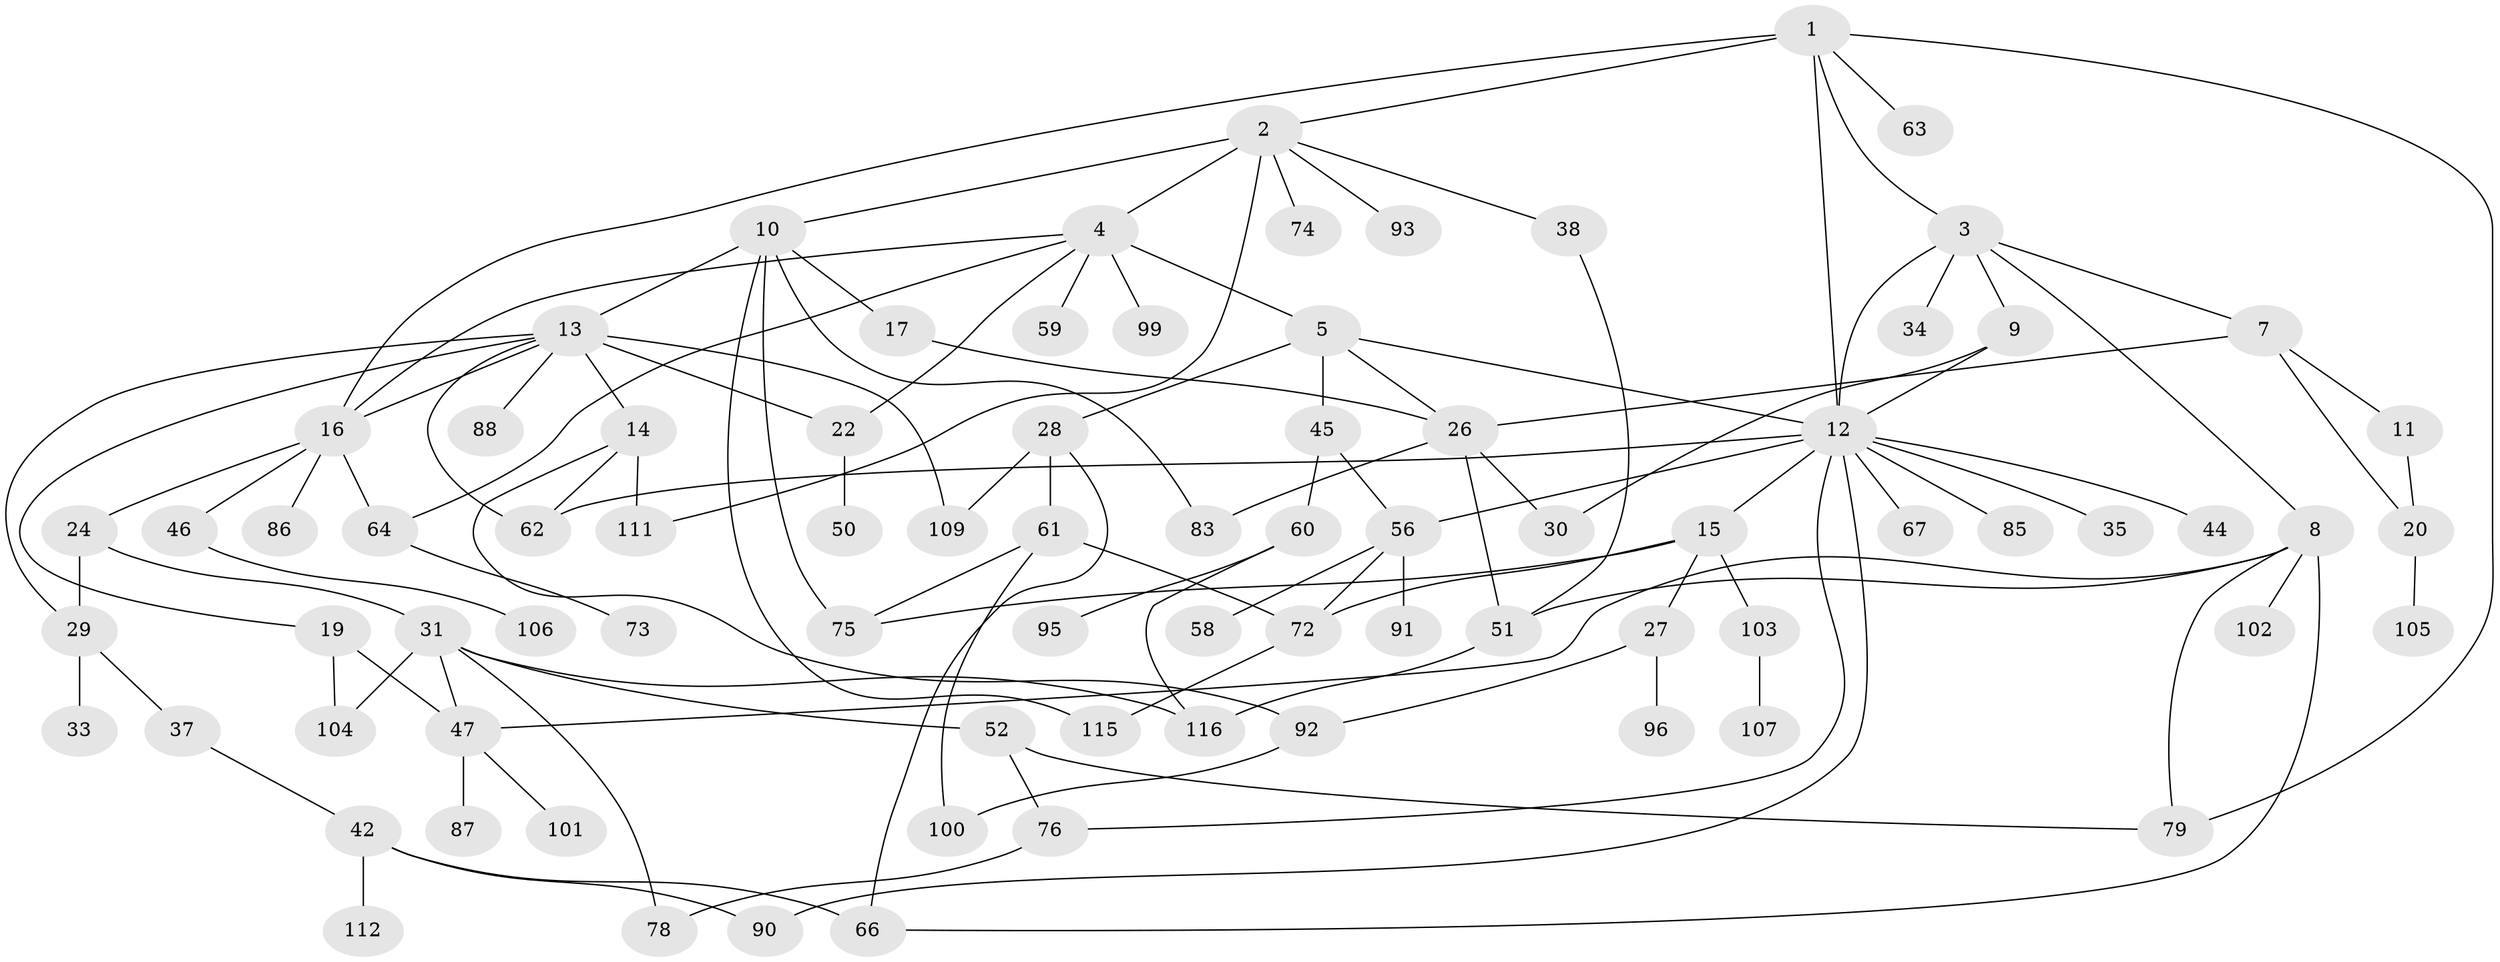 // original degree distribution, {5: 0.05982905982905983, 8: 0.02564102564102564, 6: 0.05128205128205128, 2: 0.26495726495726496, 4: 0.07692307692307693, 3: 0.27350427350427353, 1: 0.24786324786324787}
// Generated by graph-tools (version 1.1) at 2025/10/02/27/25 16:10:53]
// undirected, 81 vertices, 119 edges
graph export_dot {
graph [start="1"]
  node [color=gray90,style=filled];
  1 [super="+53"];
  2 [super="+57"];
  3;
  4 [super="+65"];
  5 [super="+6"];
  7 [super="+54"];
  8 [super="+21"];
  9 [super="+97"];
  10 [super="+82"];
  11 [super="+32"];
  12 [super="+23"];
  13 [super="+18"];
  14 [super="+55"];
  15 [super="+94"];
  16 [super="+25"];
  17;
  19;
  20;
  22 [super="+48"];
  24;
  26 [super="+43"];
  27 [super="+39"];
  28 [super="+41"];
  29;
  30;
  31 [super="+40"];
  33;
  34 [super="+36"];
  35;
  37;
  38 [super="+69"];
  42 [super="+98"];
  44;
  45 [super="+49"];
  46;
  47 [super="+71"];
  50 [super="+89"];
  51 [super="+117"];
  52 [super="+81"];
  56 [super="+70"];
  58;
  59;
  60;
  61 [super="+68"];
  62 [super="+84"];
  63;
  64;
  66;
  67 [super="+77"];
  72;
  73;
  74;
  75 [super="+80"];
  76;
  78;
  79 [super="+110"];
  83;
  85;
  86 [super="+108"];
  87;
  88 [super="+114"];
  90;
  91;
  92;
  93;
  95;
  96;
  99;
  100;
  101;
  102;
  103;
  104 [super="+113"];
  105;
  106;
  107;
  109;
  111;
  112;
  115;
  116;
  1 -- 2;
  1 -- 3;
  1 -- 63;
  1 -- 12;
  1 -- 16;
  1 -- 79;
  2 -- 4 [weight=2];
  2 -- 10;
  2 -- 38;
  2 -- 74;
  2 -- 93;
  2 -- 111;
  3 -- 7;
  3 -- 8;
  3 -- 9;
  3 -- 34;
  3 -- 12;
  4 -- 5;
  4 -- 59;
  4 -- 22;
  4 -- 16;
  4 -- 99;
  4 -- 64;
  5 -- 28;
  5 -- 12;
  5 -- 45;
  5 -- 26;
  7 -- 11;
  7 -- 20;
  7 -- 26;
  8 -- 102;
  8 -- 79;
  8 -- 47;
  8 -- 66;
  8 -- 51;
  9 -- 12;
  9 -- 30;
  10 -- 13 [weight=2];
  10 -- 17;
  10 -- 83;
  10 -- 115;
  10 -- 75;
  11 -- 20;
  12 -- 15;
  12 -- 35;
  12 -- 62;
  12 -- 85;
  12 -- 67 [weight=2];
  12 -- 44;
  12 -- 76;
  12 -- 56;
  12 -- 90;
  13 -- 14;
  13 -- 16;
  13 -- 19;
  13 -- 88;
  13 -- 29;
  13 -- 109;
  13 -- 22;
  13 -- 62;
  14 -- 92;
  14 -- 111;
  14 -- 62;
  15 -- 27;
  15 -- 75 [weight=2];
  15 -- 72;
  15 -- 103;
  16 -- 24;
  16 -- 64;
  16 -- 86;
  16 -- 46;
  17 -- 26;
  19 -- 47;
  19 -- 104;
  20 -- 105;
  22 -- 50;
  24 -- 31;
  24 -- 29;
  26 -- 83;
  26 -- 51;
  26 -- 30;
  27 -- 92;
  27 -- 96;
  28 -- 66;
  28 -- 61;
  28 -- 109;
  29 -- 33;
  29 -- 37;
  31 -- 47;
  31 -- 52;
  31 -- 116;
  31 -- 78;
  31 -- 104;
  37 -- 42;
  38 -- 51;
  42 -- 90;
  42 -- 112;
  42 -- 66;
  45 -- 60;
  45 -- 56;
  46 -- 106;
  47 -- 101;
  47 -- 87;
  51 -- 116;
  52 -- 79;
  52 -- 76;
  56 -- 58;
  56 -- 91;
  56 -- 72;
  60 -- 95;
  60 -- 116;
  61 -- 100;
  61 -- 72;
  61 -- 75;
  64 -- 73;
  72 -- 115;
  76 -- 78;
  92 -- 100;
  103 -- 107;
}
